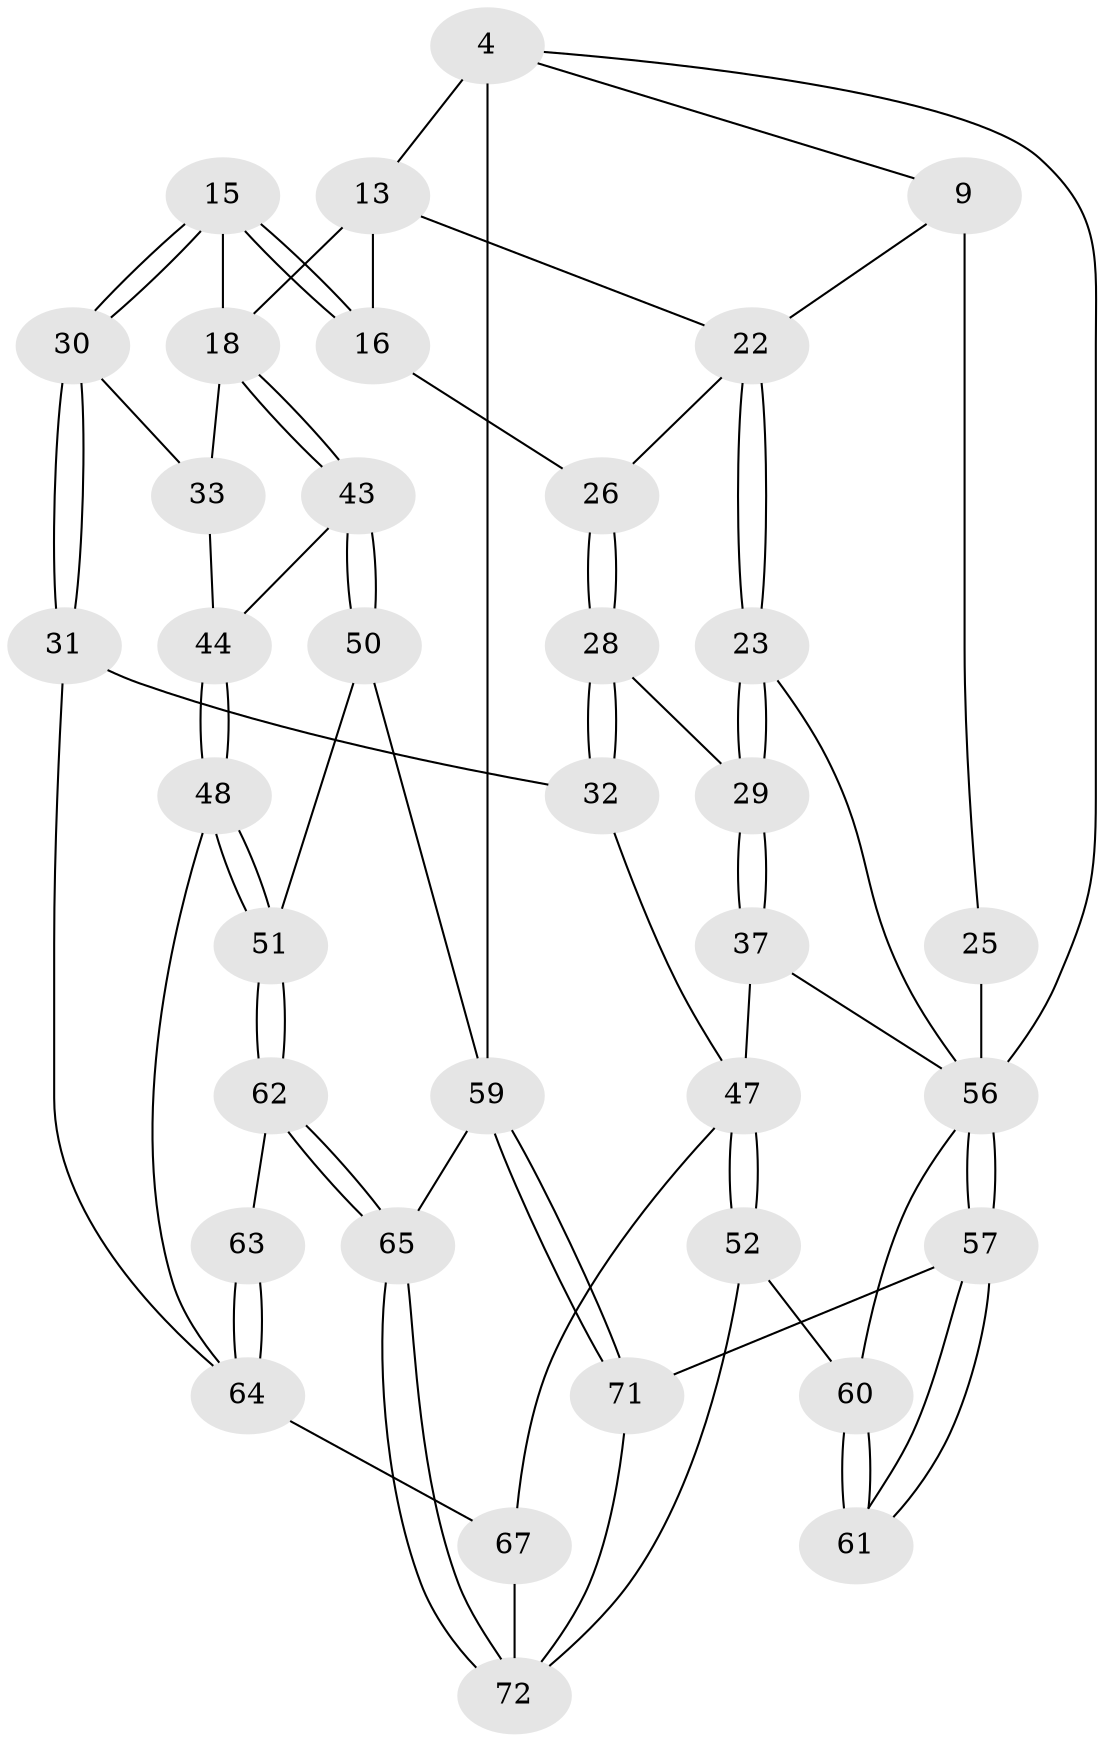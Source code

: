 // original degree distribution, {3: 0.041666666666666664, 4: 0.20833333333333334, 6: 0.20833333333333334, 5: 0.5416666666666666}
// Generated by graph-tools (version 1.1) at 2025/02/03/09/25 05:02:01]
// undirected, 36 vertices, 79 edges
graph export_dot {
graph [start="1"]
  node [color=gray90,style=filled];
  4 [pos="+0+0",super="+3"];
  9 [pos="+0.04829783936720068+0.11357926251691829",super="+5+8"];
  13 [pos="+1+0.09520168939335563",super="+12+11"];
  15 [pos="+0.6225253219887397+0.3280095422456988"];
  16 [pos="+0.4965633732135088+0.2746990545587718"];
  18 [pos="+1+0.22547549738432315",super="+17"];
  22 [pos="+0.2891768250276587+0.2524884870897339",super="+7"];
  23 [pos="+0.17691355737518216+0.3787447611097165"];
  25 [pos="+0.10269575172145555+0.3549027121208709",super="+21"];
  26 [pos="+0.44172370310514975+0.3020648413733143"];
  28 [pos="+0.4061628011934551+0.4350841858061788"];
  29 [pos="+0.3309197995690215+0.45314755983700783"];
  30 [pos="+0.6827521320159594+0.36539244563682083"];
  31 [pos="+0.5400159183335059+0.5132043034018762"];
  32 [pos="+0.4394457328291523+0.4920926110053289"];
  33 [pos="+0.717831133312074+0.3699480071508048"];
  37 [pos="+0.27034713055044524+0.5809240183787463"];
  43 [pos="+1+0.25273728741601065"];
  44 [pos="+0.8215753688897512+0.5446373086381469",super="+39"];
  47 [pos="+0.3724530162553763+0.7284783534558028",super="+38"];
  48 [pos="+0.8660008508975267+0.6127793241429369",super="+40"];
  50 [pos="+1+0.6115877225677491"];
  51 [pos="+0.968925338209377+0.657893241187828"];
  52 [pos="+0.3099462302034455+0.7950158799348668"];
  56 [pos="+0+0.9146263332625036",super="+36+27+19+35+34"];
  57 [pos="+0+1"];
  59 [pos="+0+1",super="+49"];
  60 [pos="+0.2897307723423378+0.7989378165312822",super="+54+55"];
  61 [pos="+0.21844400409783538+0.7838088709502502"];
  62 [pos="+0.8092106579750743+0.849534547130624"];
  63 [pos="+0.7570472252410759+0.8332795051957539"];
  64 [pos="+0.6039030735401876+0.9403159452267114",super="+45+42+41"];
  65 [pos="+1+1"];
  67 [pos="+0.5524676308971268+0.9535515570066966",super="+46+66"];
  71 [pos="+0+1",super="+69"];
  72 [pos="+0.6065082235895236+1",super="+70"];
  4 -- 59 [weight=2];
  4 -- 13 [weight=3];
  4 -- 9;
  4 -- 56;
  9 -- 25 [weight=2];
  9 -- 22;
  13 -- 18 [weight=2];
  13 -- 16;
  13 -- 22;
  15 -- 16;
  15 -- 16;
  15 -- 30;
  15 -- 30;
  15 -- 18;
  16 -- 26;
  18 -- 43;
  18 -- 43;
  18 -- 33;
  22 -- 23;
  22 -- 23;
  22 -- 26;
  23 -- 29;
  23 -- 29;
  23 -- 56;
  25 -- 56 [weight=3];
  26 -- 28;
  26 -- 28;
  28 -- 29;
  28 -- 32;
  28 -- 32;
  29 -- 37;
  29 -- 37;
  30 -- 31;
  30 -- 31;
  30 -- 33;
  31 -- 32;
  31 -- 64;
  32 -- 47;
  33 -- 44;
  37 -- 56;
  37 -- 47;
  43 -- 44;
  43 -- 50;
  43 -- 50;
  44 -- 48 [weight=2];
  44 -- 48;
  47 -- 52;
  47 -- 52;
  47 -- 67;
  48 -- 51;
  48 -- 51;
  48 -- 64;
  50 -- 51;
  50 -- 59;
  51 -- 62;
  51 -- 62;
  52 -- 60;
  52 -- 72;
  56 -- 57;
  56 -- 57;
  56 -- 60 [weight=2];
  57 -- 61;
  57 -- 61;
  57 -- 71;
  59 -- 71 [weight=2];
  59 -- 71;
  59 -- 65;
  60 -- 61 [weight=2];
  60 -- 61;
  62 -- 63;
  62 -- 65;
  62 -- 65;
  63 -- 64 [weight=2];
  63 -- 64;
  64 -- 67 [weight=2];
  65 -- 72;
  65 -- 72;
  67 -- 72 [weight=2];
  71 -- 72;
}

